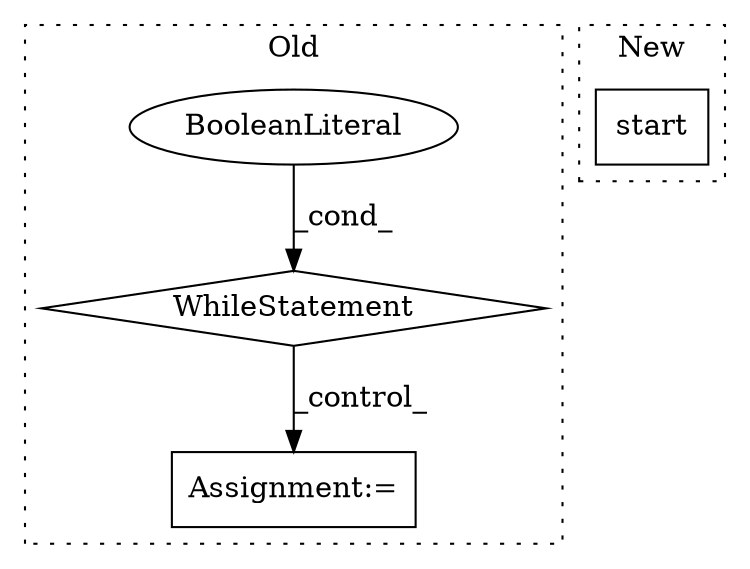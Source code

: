 digraph G {
subgraph cluster0 {
1 [label="WhileStatement" a="61" s="7373,7384" l="7,2" shape="diamond"];
3 [label="BooleanLiteral" a="9" s="7380" l="4" shape="ellipse"];
4 [label="Assignment:=" a="7" s="7754" l="1" shape="box"];
label = "Old";
style="dotted";
}
subgraph cluster1 {
2 [label="start" a="32" s="7650" l="7" shape="box"];
label = "New";
style="dotted";
}
1 -> 4 [label="_control_"];
3 -> 1 [label="_cond_"];
}